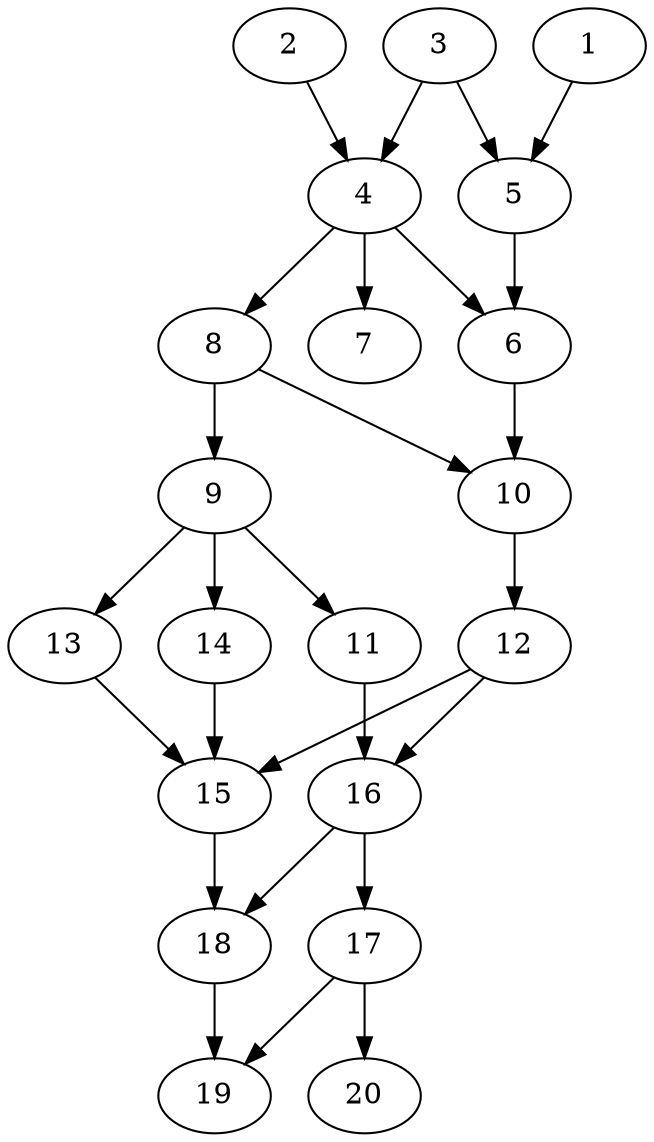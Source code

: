 // DAG automatically generated by daggen at Sat Jul 27 15:35:52 2019
// ./daggen --dot -n 20 --ccr 0.5 --fat 0.4 --regular 0.5 --density 0.6 --mindata 5242880 --maxdata 52428800 
digraph G {
  1 [size="76216320", alpha="0.15", expect_size="38108160"] 
  1 -> 5 [size ="38108160"]
  2 [size="27357184", alpha="0.13", expect_size="13678592"] 
  2 -> 4 [size ="13678592"]
  3 [size="14716928", alpha="0.12", expect_size="7358464"] 
  3 -> 4 [size ="7358464"]
  3 -> 5 [size ="7358464"]
  4 [size="39925760", alpha="0.12", expect_size="19962880"] 
  4 -> 6 [size ="19962880"]
  4 -> 7 [size ="19962880"]
  4 -> 8 [size ="19962880"]
  5 [size="33042432", alpha="0.08", expect_size="16521216"] 
  5 -> 6 [size ="16521216"]
  6 [size="73646080", alpha="0.04", expect_size="36823040"] 
  6 -> 10 [size ="36823040"]
  7 [size="77432832", alpha="0.06", expect_size="38716416"] 
  8 [size="54605824", alpha="0.00", expect_size="27302912"] 
  8 -> 9 [size ="27302912"]
  8 -> 10 [size ="27302912"]
  9 [size="88143872", alpha="0.05", expect_size="44071936"] 
  9 -> 11 [size ="44071936"]
  9 -> 13 [size ="44071936"]
  9 -> 14 [size ="44071936"]
  10 [size="84428800", alpha="0.14", expect_size="42214400"] 
  10 -> 12 [size ="42214400"]
  11 [size="103917568", alpha="0.16", expect_size="51958784"] 
  11 -> 16 [size ="51958784"]
  12 [size="81618944", alpha="0.06", expect_size="40809472"] 
  12 -> 15 [size ="40809472"]
  12 -> 16 [size ="40809472"]
  13 [size="50919424", alpha="0.01", expect_size="25459712"] 
  13 -> 15 [size ="25459712"]
  14 [size="13215744", alpha="0.02", expect_size="6607872"] 
  14 -> 15 [size ="6607872"]
  15 [size="70588416", alpha="0.03", expect_size="35294208"] 
  15 -> 18 [size ="35294208"]
  16 [size="14700544", alpha="0.05", expect_size="7350272"] 
  16 -> 17 [size ="7350272"]
  16 -> 18 [size ="7350272"]
  17 [size="35868672", alpha="0.19", expect_size="17934336"] 
  17 -> 19 [size ="17934336"]
  17 -> 20 [size ="17934336"]
  18 [size="66273280", alpha="0.17", expect_size="33136640"] 
  18 -> 19 [size ="33136640"]
  19 [size="67829760", alpha="0.10", expect_size="33914880"] 
  20 [size="93470720", alpha="0.06", expect_size="46735360"] 
}
